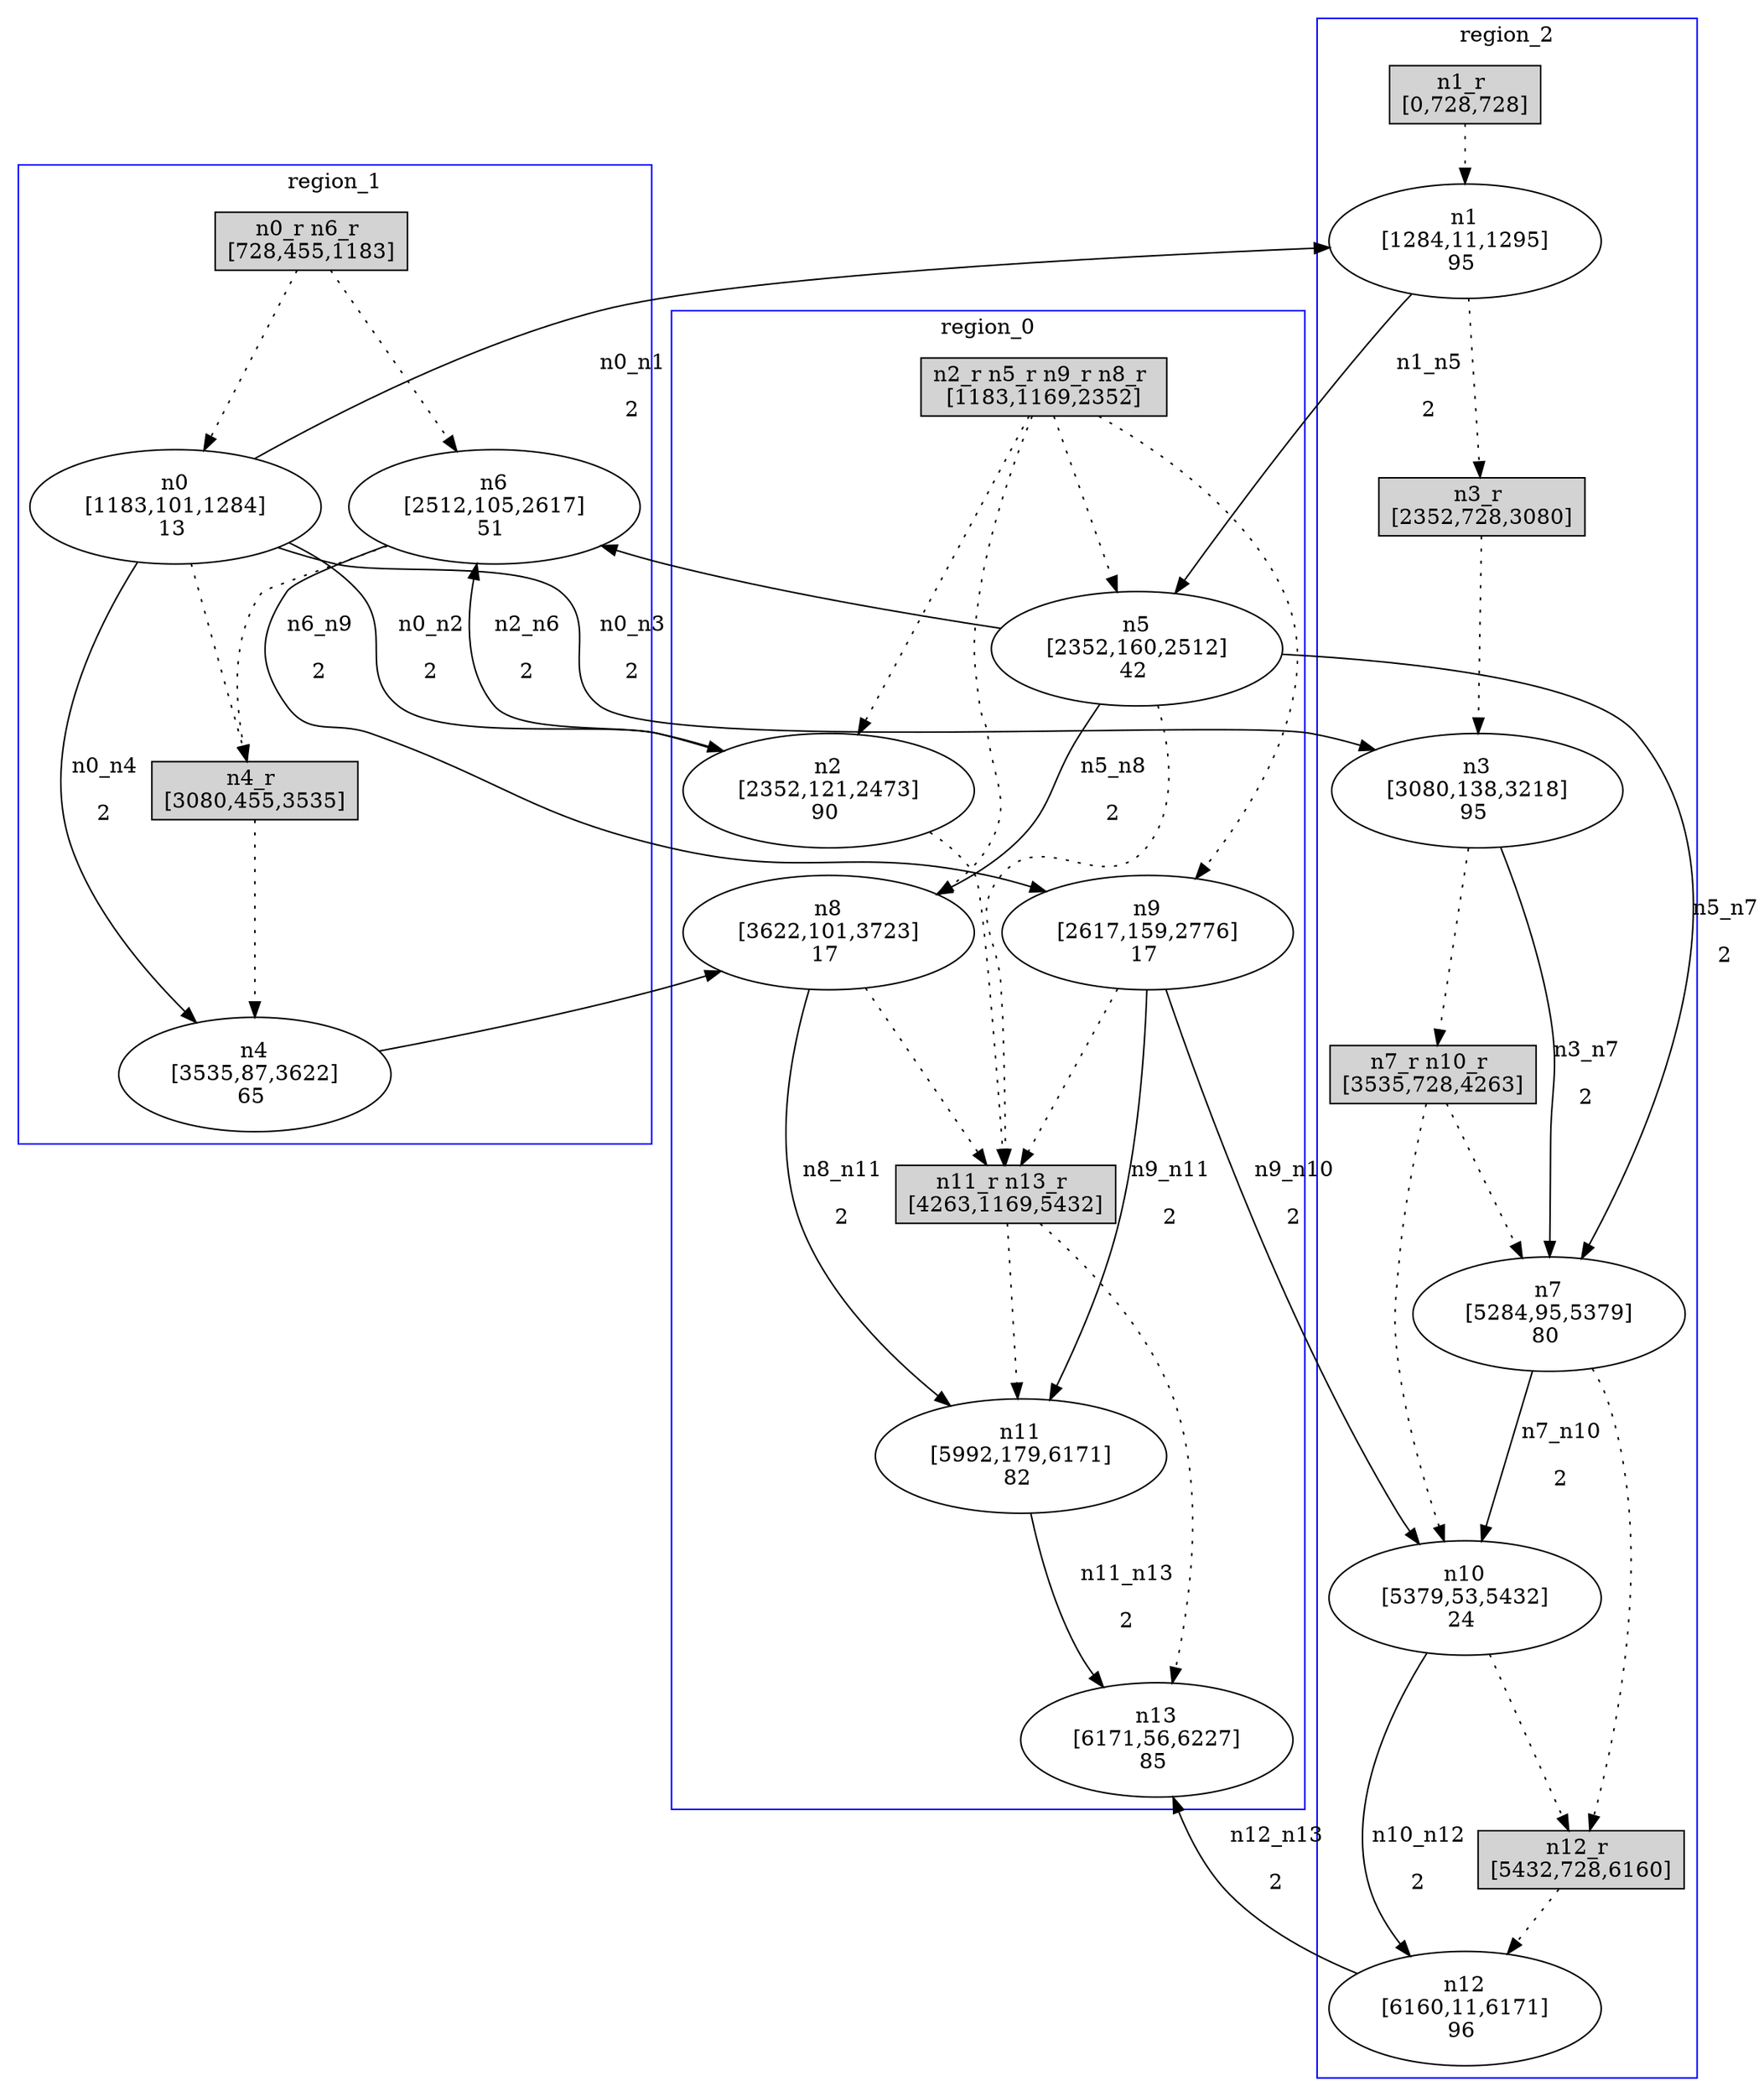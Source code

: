 //3-LSsolveMIPnSolStatus 2.
//4-SL 6227.
//5-LSsolveMIPsolveTime(double) 2.04258.
//6-reconfigurateNum(int) 8.
//7-reconfigurateTime(int) 6160.
digraph test_0 {
	size="28,40";
	subgraph cluster0 {
		stytle=filled;
		color=blue;
		label=region_0;
		reconfNode_0_1 [ shape = box, style = filled, label = "n2_r n5_r n9_r n8_r \n[1183,1169,2352]" ];
		n2 [ label="n2\n[2352,121,2473]\n90 " ];
		n5 [ label="n5\n[2352,160,2512]\n42 " ];
		n9 [ label="n9\n[2617,159,2776]\n17 " ];
		n8 [ label="n8\n[3622,101,3723]\n17 " ];
		reconfNode_0_1 -> n2 [ style = dotted ];
		reconfNode_0_1 -> n5 [ style = dotted ];
		reconfNode_0_1 -> n9 [ style = dotted ];
		reconfNode_0_1 -> n8 [ style = dotted ];
		n2 -> reconfNode_0_2 [ style = dotted ];
		n5 -> reconfNode_0_2 [ style = dotted ];
		n9 -> reconfNode_0_2 [ style = dotted ];
		n8 -> reconfNode_0_2 [ style = dotted ];
		reconfNode_0_2 [ shape = box, style = filled, label = "n11_r n13_r \n[4263,1169,5432]" ];
		n11 [ label="n11\n[5992,179,6171]\n82 " ];
		n13 [ label="n13\n[6171,56,6227]\n85 " ];
		reconfNode_0_2 -> n11 [ style = dotted ];
		reconfNode_0_2 -> n13 [ style = dotted ];
	}
	subgraph cluster1 {
		stytle=filled;
		color=blue;
		label=region_1;
		reconfNode_1_1 [ shape = box, style = filled, label = "n0_r n6_r \n[728,455,1183]" ];
		n0 [ label="n0\n[1183,101,1284]\n13 " ];
		n6 [ label="n6\n[2512,105,2617]\n51 " ];
		reconfNode_1_1 -> n0 [ style = dotted ];
		reconfNode_1_1 -> n6 [ style = dotted ];
		n0 -> reconfNode_1_2 [ style = dotted ];
		n6 -> reconfNode_1_2 [ style = dotted ];
		reconfNode_1_2 [ shape = box, style = filled, label = "n4_r \n[3080,455,3535]" ];
		n4 [ label="n4\n[3535,87,3622]\n65 " ];
		reconfNode_1_2 -> n4 [ style = dotted ];
	}
	subgraph cluster2 {
		stytle=filled;
		color=blue;
		label=region_2;
		reconfNode_2_1 [ shape = box, style = filled, label = "n1_r \n[0,728,728]" ];
		n1 [ label="n1\n[1284,11,1295]\n95 " ];
		reconfNode_2_1 -> n1 [ style = dotted ];
		n1 -> reconfNode_2_2 [ style = dotted ];
		reconfNode_2_2 [ shape = box, style = filled, label = "n3_r \n[2352,728,3080]" ];
		n3 [ label="n3\n[3080,138,3218]\n95 " ];
		reconfNode_2_2 -> n3 [ style = dotted ];
		n3 -> reconfNode_2_3 [ style = dotted ];
		reconfNode_2_3 [ shape = box, style = filled, label = "n7_r n10_r \n[3535,728,4263]" ];
		n7 [ label="n7\n[5284,95,5379]\n80 " ];
		n10 [ label="n10\n[5379,53,5432]\n24 " ];
		reconfNode_2_3 -> n7 [ style = dotted ];
		reconfNode_2_3 -> n10 [ style = dotted ];
		n7 -> reconfNode_2_4 [ style = dotted ];
		n10 -> reconfNode_2_4 [ style = dotted ];
		reconfNode_2_4 [ shape = box, style = filled, label = "n12_r \n[5432,728,6160]" ];
		n12 [ label="n12\n[6160,11,6171]\n96 " ];
		reconfNode_2_4 -> n12 [ style = dotted ];
	}
	n0 -> n1 [ label="n0_n1\n2" ];
	n0 -> n2 [ label="n0_n2\n2" ];
	n0 -> n3 [ label="n0_n3\n2" ];
	n0 -> n4 [ label="n0_n4\n2" ];
	n1 -> n5 [ label="n1_n5\n2" ];
	n2 -> n6 [ label="n2_n6\n2" ];
	n3 -> n7 [ label="n3_n7\n2" ];
	n4 -> n8 [ label="n4_n8\n2" ];
	n5 -> n6 [ label="n5_n6\n2" ];
	n5 -> n7 [ label="n5_n7\n2" ];
	n5 -> n8 [ label="n5_n8\n2" ];
	n6 -> n9 [ label="n6_n9\n2" ];
	n7 -> n10 [ label="n7_n10\n2" ];
	n8 -> n11 [ label="n8_n11\n2" ];
	n9 -> n10 [ label="n9_n10\n2" ];
	n9 -> n11 [ label="n9_n11\n2" ];
	n10 -> n12 [ label="n10_n12\n2" ];
	n11 -> n13 [ label="n11_n13\n2" ];
	n12 -> n13 [ label="n12_n13\n2" ];
}
